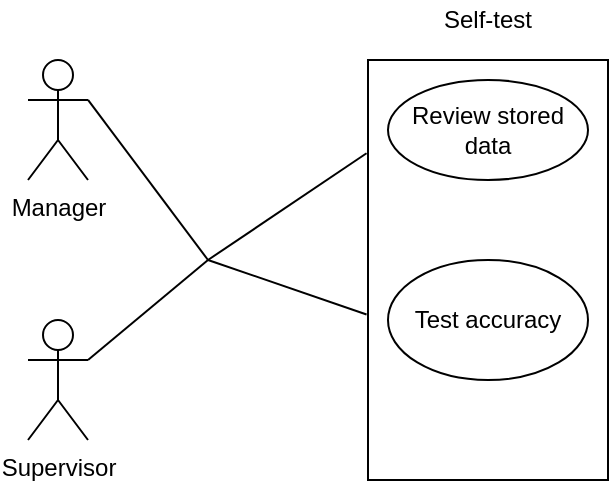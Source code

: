<mxfile version="15.1.4" type="github">
  <diagram id="tAGdXD4nr1ELoi8lUGsf" name="Page-1">
    <mxGraphModel dx="782" dy="460" grid="1" gridSize="10" guides="1" tooltips="1" connect="1" arrows="1" fold="1" page="1" pageScale="1" pageWidth="850" pageHeight="1100" math="0" shadow="0">
      <root>
        <mxCell id="0" />
        <mxCell id="1" parent="0" />
        <mxCell id="AGV1Jh3pytT3GpXQ7XIj-1" value="" style="rounded=0;whiteSpace=wrap;html=1;" vertex="1" parent="1">
          <mxGeometry x="330" y="80" width="120" height="210" as="geometry" />
        </mxCell>
        <mxCell id="AGV1Jh3pytT3GpXQ7XIj-2" value="Self-test" style="text;html=1;strokeColor=none;fillColor=none;align=center;verticalAlign=middle;whiteSpace=wrap;rounded=0;" vertex="1" parent="1">
          <mxGeometry x="365" y="50" width="50" height="20" as="geometry" />
        </mxCell>
        <mxCell id="AGV1Jh3pytT3GpXQ7XIj-5" value="Review stored data" style="ellipse;whiteSpace=wrap;html=1;" vertex="1" parent="1">
          <mxGeometry x="340" y="90" width="100" height="50" as="geometry" />
        </mxCell>
        <mxCell id="AGV1Jh3pytT3GpXQ7XIj-6" value="Manager" style="shape=umlActor;verticalLabelPosition=bottom;verticalAlign=top;html=1;outlineConnect=0;" vertex="1" parent="1">
          <mxGeometry x="160" y="80" width="30" height="60" as="geometry" />
        </mxCell>
        <mxCell id="AGV1Jh3pytT3GpXQ7XIj-7" value="Supervisor" style="shape=umlActor;verticalLabelPosition=bottom;verticalAlign=top;html=1;outlineConnect=0;" vertex="1" parent="1">
          <mxGeometry x="160" y="210" width="30" height="60" as="geometry" />
        </mxCell>
        <mxCell id="AGV1Jh3pytT3GpXQ7XIj-8" value="Test accuracy" style="ellipse;whiteSpace=wrap;html=1;" vertex="1" parent="1">
          <mxGeometry x="340" y="180" width="100" height="60" as="geometry" />
        </mxCell>
        <mxCell id="AGV1Jh3pytT3GpXQ7XIj-9" value="" style="endArrow=none;html=1;exitX=1;exitY=0.333;exitDx=0;exitDy=0;exitPerimeter=0;" edge="1" parent="1" source="AGV1Jh3pytT3GpXQ7XIj-7">
          <mxGeometry width="50" height="50" relative="1" as="geometry">
            <mxPoint x="370" y="250" as="sourcePoint" />
            <mxPoint x="250" y="180" as="targetPoint" />
          </mxGeometry>
        </mxCell>
        <mxCell id="AGV1Jh3pytT3GpXQ7XIj-10" value="" style="endArrow=none;html=1;exitX=1;exitY=0.333;exitDx=0;exitDy=0;exitPerimeter=0;" edge="1" parent="1" source="AGV1Jh3pytT3GpXQ7XIj-6">
          <mxGeometry width="50" height="50" relative="1" as="geometry">
            <mxPoint x="370" y="250" as="sourcePoint" />
            <mxPoint x="250" y="180" as="targetPoint" />
          </mxGeometry>
        </mxCell>
        <mxCell id="AGV1Jh3pytT3GpXQ7XIj-11" value="" style="endArrow=none;html=1;entryX=-0.006;entryY=0.222;entryDx=0;entryDy=0;entryPerimeter=0;" edge="1" parent="1" target="AGV1Jh3pytT3GpXQ7XIj-1">
          <mxGeometry width="50" height="50" relative="1" as="geometry">
            <mxPoint x="250" y="180" as="sourcePoint" />
            <mxPoint x="420" y="200" as="targetPoint" />
          </mxGeometry>
        </mxCell>
        <mxCell id="AGV1Jh3pytT3GpXQ7XIj-12" value="" style="endArrow=none;html=1;entryX=-0.006;entryY=0.606;entryDx=0;entryDy=0;entryPerimeter=0;" edge="1" parent="1" target="AGV1Jh3pytT3GpXQ7XIj-1">
          <mxGeometry width="50" height="50" relative="1" as="geometry">
            <mxPoint x="250" y="180" as="sourcePoint" />
            <mxPoint x="420" y="200" as="targetPoint" />
          </mxGeometry>
        </mxCell>
      </root>
    </mxGraphModel>
  </diagram>
</mxfile>
